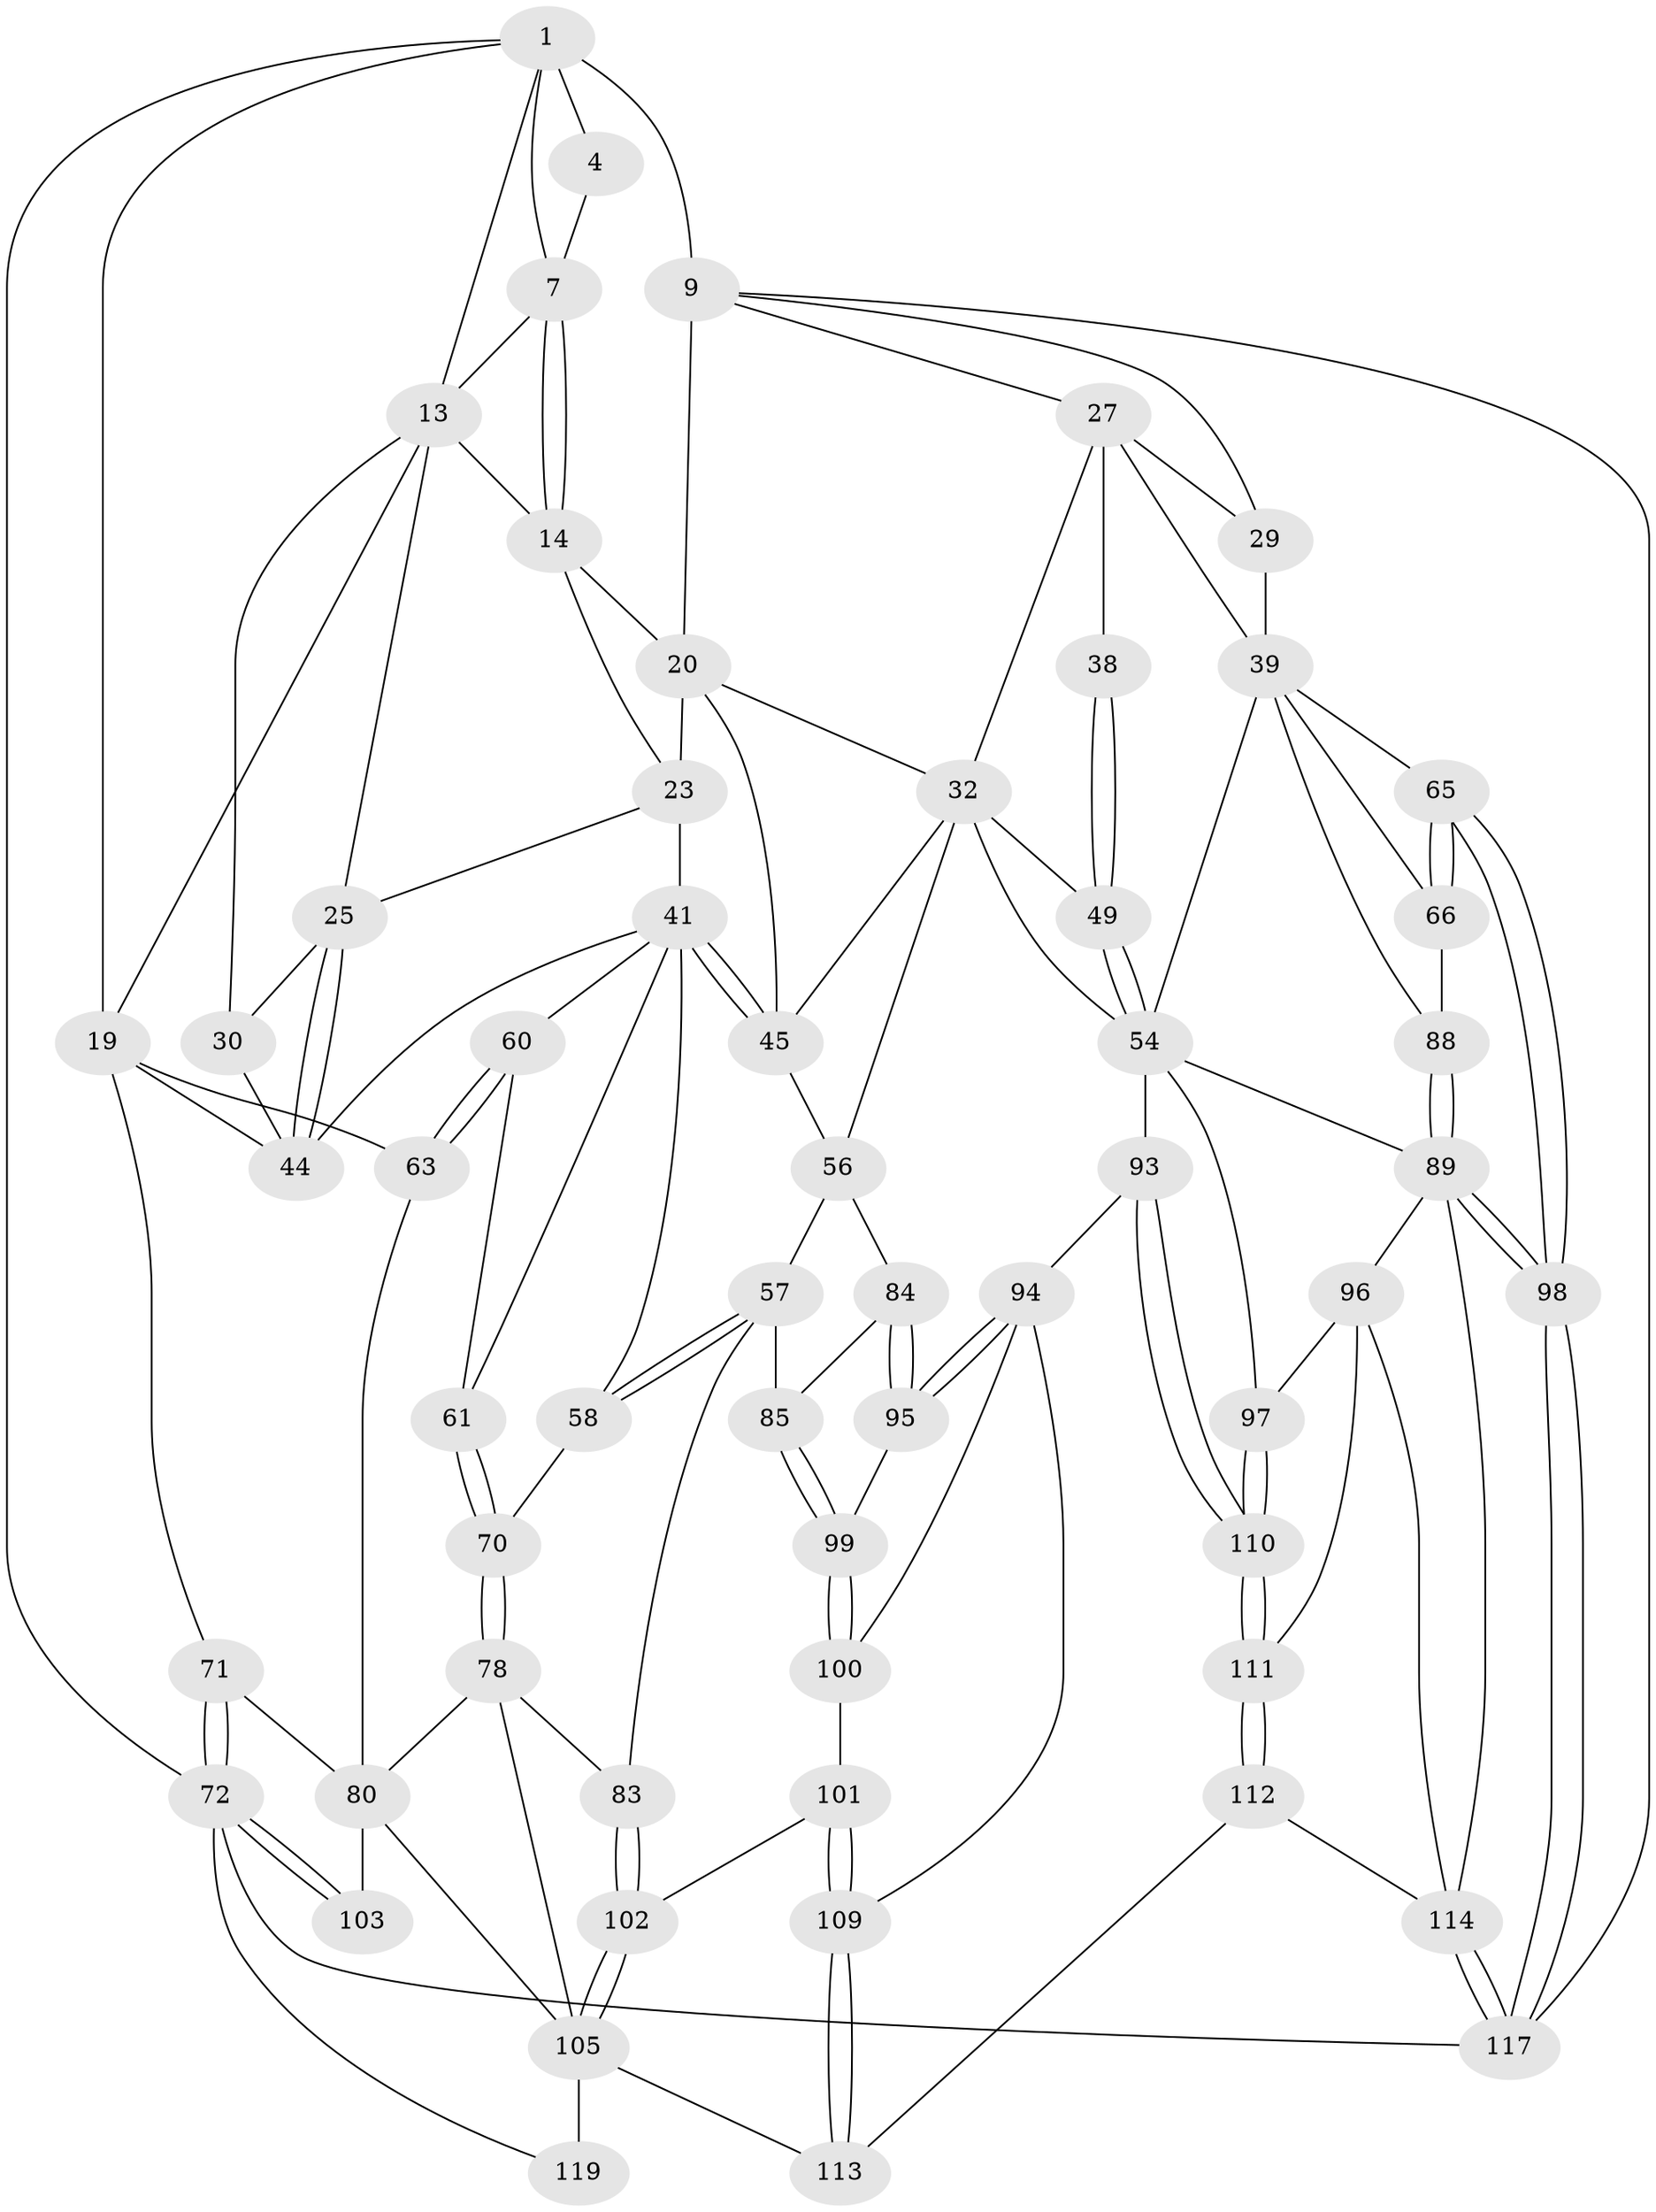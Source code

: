 // original degree distribution, {3: 0.01680672268907563, 5: 0.5714285714285714, 4: 0.2184873949579832, 6: 0.19327731092436976}
// Generated by graph-tools (version 1.1) at 2025/17/03/09/25 04:17:22]
// undirected, 59 vertices, 139 edges
graph export_dot {
graph [start="1"]
  node [color=gray90,style=filled];
  1 [pos="+0.24577522903005317+0",super="+2+5"];
  4 [pos="+0.2122938597321295+0"];
  7 [pos="+0.2970295244421553+0.2452158276255444",super="+8"];
  9 [pos="+0.661977438217247+0",super="+11+10"];
  13 [pos="+0.10361790690511734+0.2058886894802934",super="+16"];
  14 [pos="+0.29535246118122105+0.2554332644935873",super="+15"];
  19 [pos="+0+0.3022057151233706",super="+46"];
  20 [pos="+0.5394044799346157+0.38816714125933666",super="+34+21"];
  23 [pos="+0.32655063812150636+0.4101549596402607",super="+24+35"];
  25 [pos="+0.22201662051820054+0.48112000705101093",super="+26"];
  27 [pos="+0.8083913212258756+0.2974420180179209",super="+28+31"];
  29 [pos="+1+0"];
  30 [pos="+0.08297973851497759+0.5105103862337312"];
  32 [pos="+0.7301108041154534+0.49969870021277013",super="+33+50"];
  38 [pos="+0.8563835521494652+0.5367696721225834"];
  39 [pos="+1+0.4415147573344868",super="+40+51"];
  41 [pos="+0.37459487712231837+0.5258693129984499",super="+42"];
  44 [pos="+0.2237382500894099+0.5196140180821973",super="+48"];
  45 [pos="+0.4580641456129048+0.5834663008386899",super="+55"];
  49 [pos="+0.8031560733925075+0.6284772880112285"];
  54 [pos="+0.8373774747435124+0.6852108860697135",super="+76"];
  56 [pos="+0.47300914909371505+0.6427578187246986",super="+75"];
  57 [pos="+0.4099489558644015+0.6738391763892781",super="+82"];
  58 [pos="+0.4078433634692805+0.6724360598256371",super="+69"];
  60 [pos="+0.22224985696249996+0.62516370485169"];
  61 [pos="+0.2436014502147155+0.6398335753237563"];
  63 [pos="+0.14106237599451704+0.6730275923497002"];
  65 [pos="+1+0.830450098083603"];
  66 [pos="+1+0.7264112831040987"];
  70 [pos="+0.2967448265146895+0.7448313310616225"];
  71 [pos="+0+0.7824208164020277",super="+86"];
  72 [pos="+0+1",super="+73"];
  78 [pos="+0.30782509854705303+0.777226818018213",super="+79"];
  80 [pos="+0.1923407986980249+0.7906569851643245",super="+104+81"];
  83 [pos="+0.3376132450542435+0.7865700890859445"];
  84 [pos="+0.5323954842553792+0.7339974241124839"];
  85 [pos="+0.3841423093323958+0.7608077689672812"];
  88 [pos="+0.8697966215549177+0.6982445141088792"];
  89 [pos="+0.8875302103039486+0.8762621087016483",super="+90"];
  93 [pos="+0.5629639046692553+0.8554959064530063"];
  94 [pos="+0.5616279098634261+0.8547800790192969",super="+108"];
  95 [pos="+0.5210676600153282+0.8217580920136823"];
  96 [pos="+0.7417677553510552+0.8663197915258053",super="+116"];
  97 [pos="+0.6970812884289858+0.8472163850259353"];
  98 [pos="+1+1"];
  99 [pos="+0.4943471412679427+0.8292659956196992"];
  100 [pos="+0.4714800458852537+0.8536451672099428"];
  101 [pos="+0.45112306945761843+0.8650248152315325"];
  102 [pos="+0.3705229366256029+0.8976000878981457"];
  103 [pos="+0.034846296897376+0.9487337361854299"];
  105 [pos="+0.3463661954469105+1",super="+118+106"];
  109 [pos="+0.4822885299131554+0.9624976363856727"];
  110 [pos="+0.5953053250756274+0.8949590331130666"];
  111 [pos="+0.5954195947637836+0.8985763496647442"];
  112 [pos="+0.49978903640553546+1"];
  113 [pos="+0.4424753454665888+1"];
  114 [pos="+0.7877686391036937+1",super="+115"];
  117 [pos="+1+1"];
  119 [pos="+0.36005783373287176+1"];
  1 -- 19;
  1 -- 4;
  1 -- 72;
  1 -- 13;
  1 -- 9 [weight=3];
  1 -- 7;
  4 -- 7;
  7 -- 14;
  7 -- 14;
  7 -- 13;
  9 -- 27;
  9 -- 20;
  9 -- 29;
  9 -- 117;
  13 -- 19;
  13 -- 30;
  13 -- 14;
  13 -- 25;
  14 -- 23;
  14 -- 20;
  19 -- 44;
  19 -- 71 [weight=2];
  19 -- 63;
  20 -- 32;
  20 -- 45;
  20 -- 23 [weight=2];
  23 -- 25;
  23 -- 41;
  25 -- 44;
  25 -- 44;
  25 -- 30;
  27 -- 38 [weight=2];
  27 -- 39 [weight=2];
  27 -- 29;
  27 -- 32;
  29 -- 39;
  30 -- 44;
  32 -- 45;
  32 -- 56;
  32 -- 49;
  32 -- 54;
  38 -- 49;
  38 -- 49;
  39 -- 65;
  39 -- 66;
  39 -- 54;
  39 -- 88;
  41 -- 45;
  41 -- 45;
  41 -- 58 [weight=2];
  41 -- 44;
  41 -- 61;
  41 -- 60;
  45 -- 56;
  49 -- 54;
  49 -- 54;
  54 -- 97;
  54 -- 89;
  54 -- 93;
  56 -- 57;
  56 -- 84;
  57 -- 58;
  57 -- 58;
  57 -- 83;
  57 -- 85;
  58 -- 70;
  60 -- 61;
  60 -- 63;
  60 -- 63;
  61 -- 70;
  61 -- 70;
  63 -- 80;
  65 -- 66;
  65 -- 66;
  65 -- 98;
  65 -- 98;
  66 -- 88;
  70 -- 78;
  70 -- 78;
  71 -- 72;
  71 -- 72;
  71 -- 80;
  72 -- 103;
  72 -- 103;
  72 -- 117;
  72 -- 119;
  78 -- 83;
  78 -- 80;
  78 -- 105;
  80 -- 103 [weight=2];
  80 -- 105;
  83 -- 102;
  83 -- 102;
  84 -- 85;
  84 -- 95;
  84 -- 95;
  85 -- 99;
  85 -- 99;
  88 -- 89;
  88 -- 89;
  89 -- 98;
  89 -- 98;
  89 -- 96;
  89 -- 114;
  93 -- 94;
  93 -- 110;
  93 -- 110;
  94 -- 95;
  94 -- 95;
  94 -- 100;
  94 -- 109;
  95 -- 99;
  96 -- 97;
  96 -- 114;
  96 -- 111;
  97 -- 110;
  97 -- 110;
  98 -- 117;
  98 -- 117;
  99 -- 100;
  99 -- 100;
  100 -- 101;
  101 -- 102;
  101 -- 109;
  101 -- 109;
  102 -- 105;
  102 -- 105;
  105 -- 113;
  105 -- 119 [weight=2];
  109 -- 113;
  109 -- 113;
  110 -- 111;
  110 -- 111;
  111 -- 112;
  111 -- 112;
  112 -- 113;
  112 -- 114;
  114 -- 117;
  114 -- 117;
}
